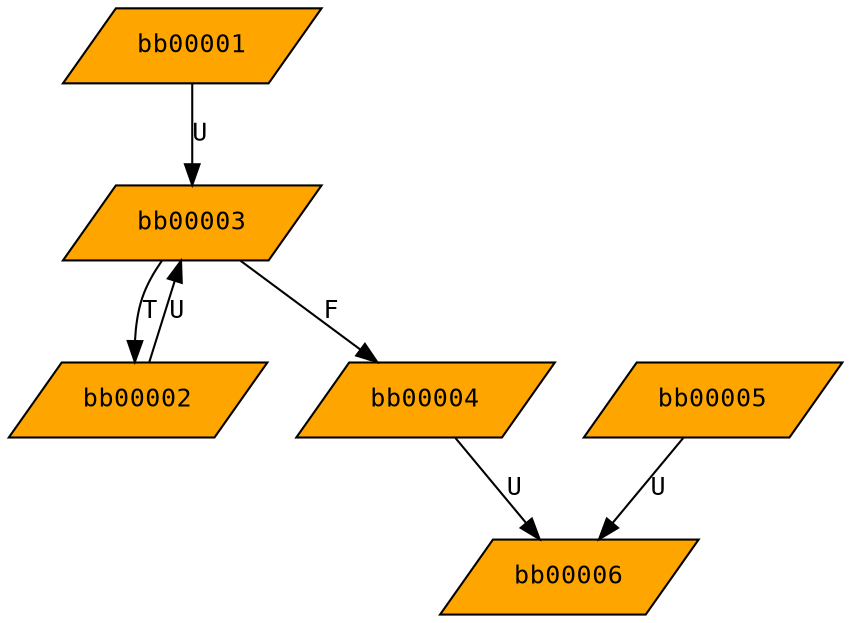 digraph gmp_fact_cfg
{
  graph [rankdir="TB", nodesep = "0.175"];
  node [fontname="Courier", fontsize="12", style="filled"];
  edge [fontname="Courier", fontsize="12"];

  bb00001  [label="bb00001", ntype="node", argix="-1", dataspec="na", bb="1", shape="parallelogram", fillcolor="orange"];
  bb00002  [label="bb00002", ntype="node", argix="-1", dataspec="na", bb="2", shape="parallelogram", fillcolor="orange"];
  bb00003  [label="bb00003", ntype="node", argix="-1", dataspec="na", bb="3", shape="parallelogram", fillcolor="orange"];
  bb00004  [label="bb00004", ntype="node", argix="-1", dataspec="na", bb="4", shape="parallelogram", fillcolor="orange"];
  bb00005  [label="bb00005", ntype="node", argix="-1", dataspec="na", bb="5", shape="parallelogram", fillcolor="orange"];
  bb00006  [label="bb00006", ntype="node", argix="-1", dataspec="na", bb="6", shape="parallelogram", fillcolor="orange"];

  bb00001 -> bb00003  [label="U", etype="U", order="0", argix="-1", dataspec="u1"];
  bb00002 -> bb00003  [label="U", etype="U", order="0", argix="-1", dataspec="u1"];
  bb00003 -> bb00002  [label="T", etype="T", order="0", argix="-1", dataspec="u1"];
  bb00003 -> bb00004  [label="F", etype="F", order="0", argix="-1", dataspec="u1"];
  bb00004 -> bb00006  [label="U", etype="U", order="0", argix="-1", dataspec="u1"];
  bb00005 -> bb00006  [label="U", etype="U", order="0", argix="-1", dataspec="u1"];

}
